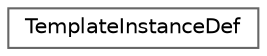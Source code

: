 digraph "Graphical Class Hierarchy"
{
 // INTERACTIVE_SVG=YES
 // LATEX_PDF_SIZE
  bgcolor="transparent";
  edge [fontname=Helvetica,fontsize=10,labelfontname=Helvetica,labelfontsize=10];
  node [fontname=Helvetica,fontsize=10,shape=box,height=0.2,width=0.4];
  rankdir="LR";
  Node0 [label="TemplateInstanceDef",height=0.2,width=0.4,color="grey40", fillcolor="white", style="filled",URL="$d5/dba/struct_template_instance_def.html",tooltip="Class that contains information about a template instance relation."];
}
